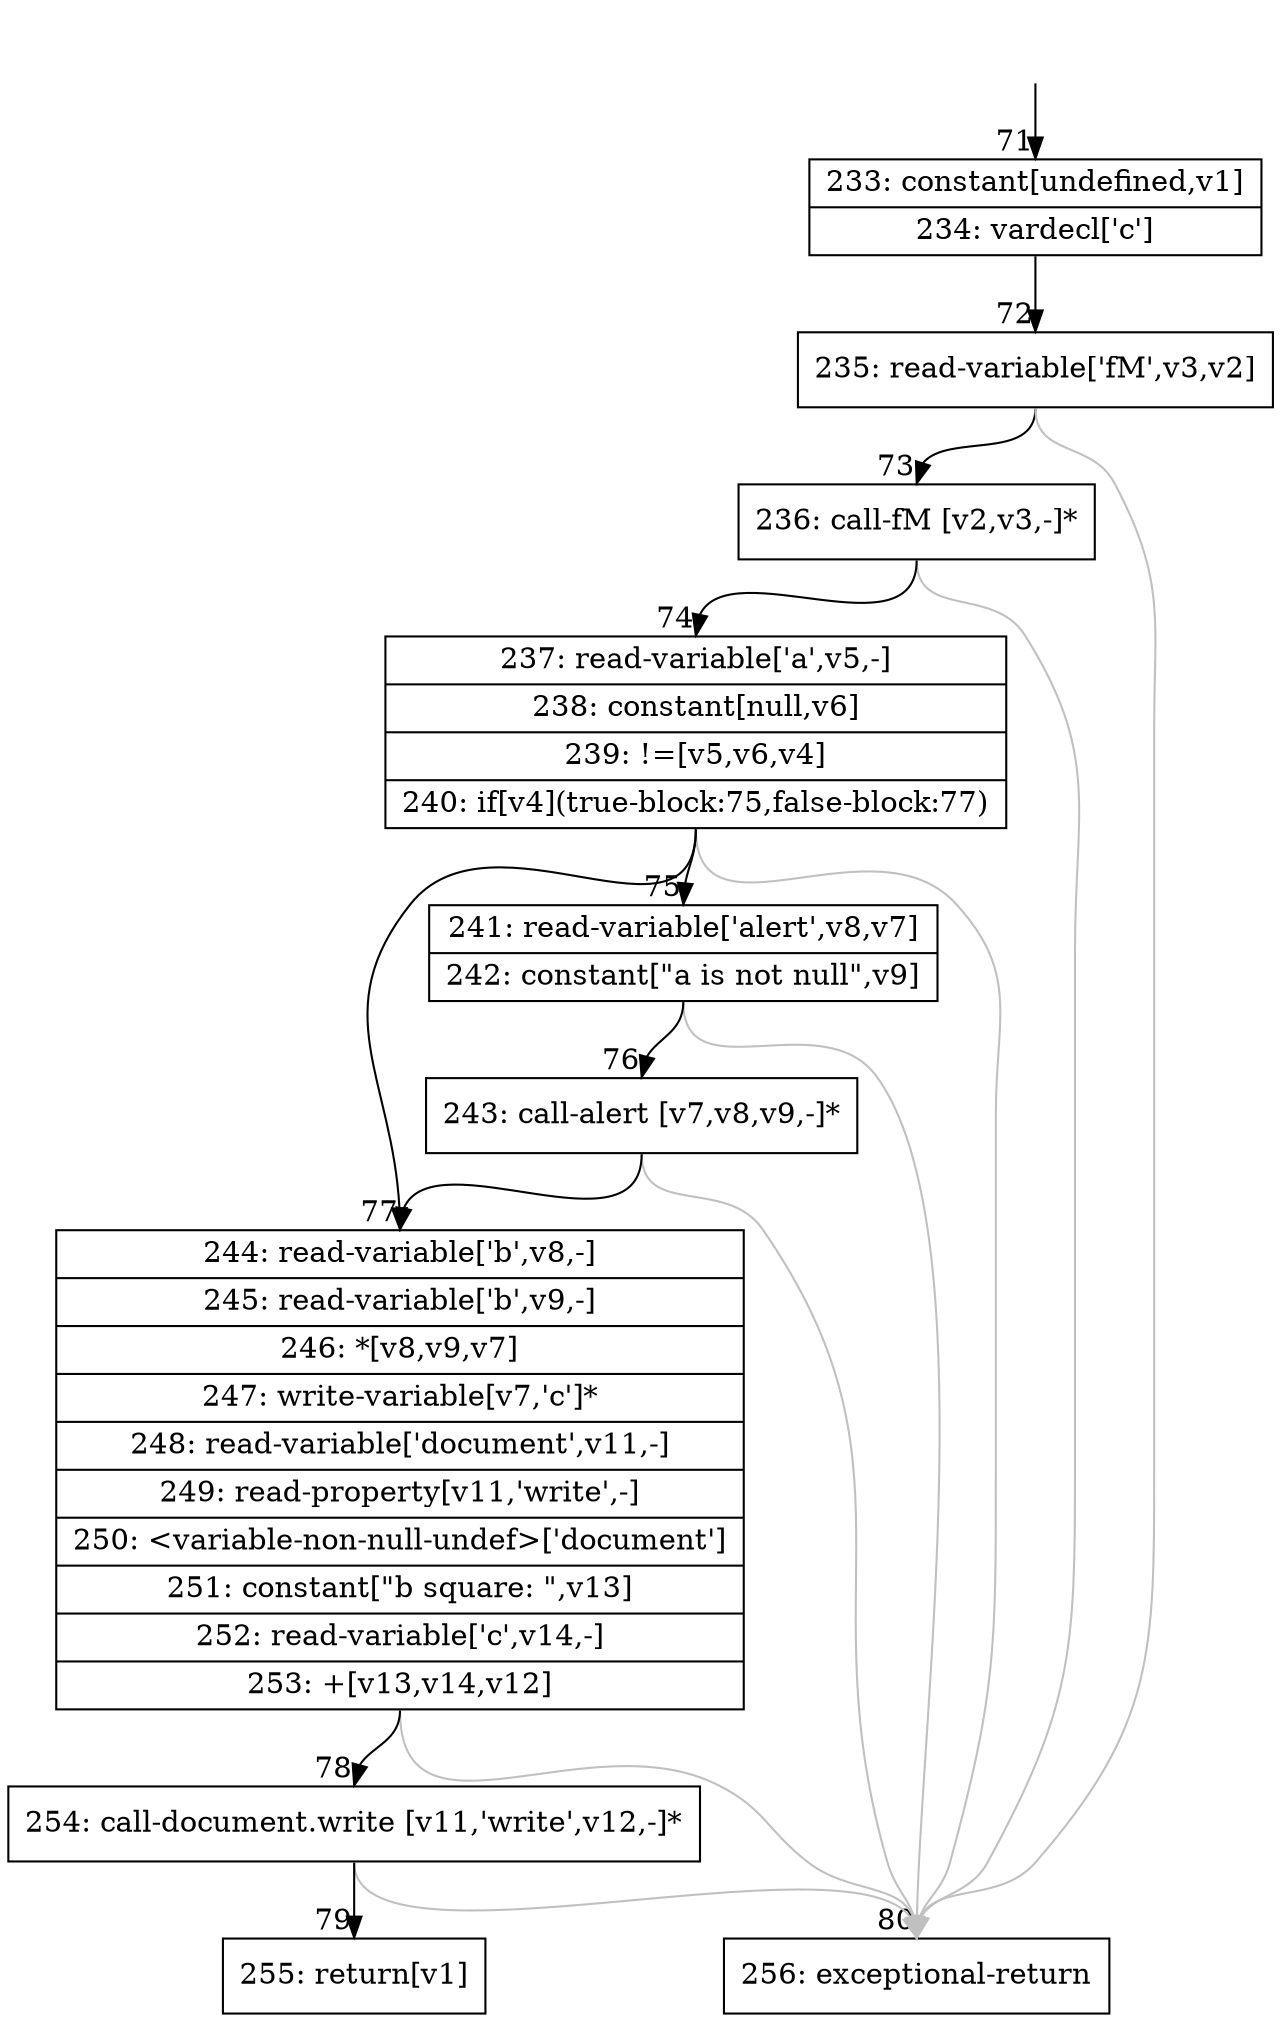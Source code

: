 digraph {
rankdir="TD"
BB_entry7[shape=none,label=""];
BB_entry7 -> BB71 [tailport=s, headport=n, headlabel="    71"]
BB71 [shape=record label="{233: constant[undefined,v1]|234: vardecl['c']}" ] 
BB71 -> BB72 [tailport=s, headport=n, headlabel="      72"]
BB72 [shape=record label="{235: read-variable['fM',v3,v2]}" ] 
BB72 -> BB73 [tailport=s, headport=n, headlabel="      73"]
BB72 -> BB80 [tailport=s, headport=n, color=gray, headlabel="      80"]
BB73 [shape=record label="{236: call-fM [v2,v3,-]*}" ] 
BB73 -> BB74 [tailport=s, headport=n, headlabel="      74"]
BB73 -> BB80 [tailport=s, headport=n, color=gray]
BB74 [shape=record label="{237: read-variable['a',v5,-]|238: constant[null,v6]|239: !=[v5,v6,v4]|240: if[v4](true-block:75,false-block:77)}" ] 
BB74 -> BB75 [tailport=s, headport=n, headlabel="      75"]
BB74 -> BB77 [tailport=s, headport=n, headlabel="      77"]
BB74 -> BB80 [tailport=s, headport=n, color=gray]
BB75 [shape=record label="{241: read-variable['alert',v8,v7]|242: constant[\"a is not null\",v9]}" ] 
BB75 -> BB76 [tailport=s, headport=n, headlabel="      76"]
BB75 -> BB80 [tailport=s, headport=n, color=gray]
BB76 [shape=record label="{243: call-alert [v7,v8,v9,-]*}" ] 
BB76 -> BB77 [tailport=s, headport=n]
BB76 -> BB80 [tailport=s, headport=n, color=gray]
BB77 [shape=record label="{244: read-variable['b',v8,-]|245: read-variable['b',v9,-]|246: *[v8,v9,v7]|247: write-variable[v7,'c']*|248: read-variable['document',v11,-]|249: read-property[v11,'write',-]|250: \<variable-non-null-undef\>['document']|251: constant[\"b square: \",v13]|252: read-variable['c',v14,-]|253: +[v13,v14,v12]}" ] 
BB77 -> BB78 [tailport=s, headport=n, headlabel="      78"]
BB77 -> BB80 [tailport=s, headport=n, color=gray]
BB78 [shape=record label="{254: call-document.write [v11,'write',v12,-]*}" ] 
BB78 -> BB79 [tailport=s, headport=n, headlabel="      79"]
BB78 -> BB80 [tailport=s, headport=n, color=gray]
BB79 [shape=record label="{255: return[v1]}" ] 
BB80 [shape=record label="{256: exceptional-return}" ] 
//#$~ 134
}
